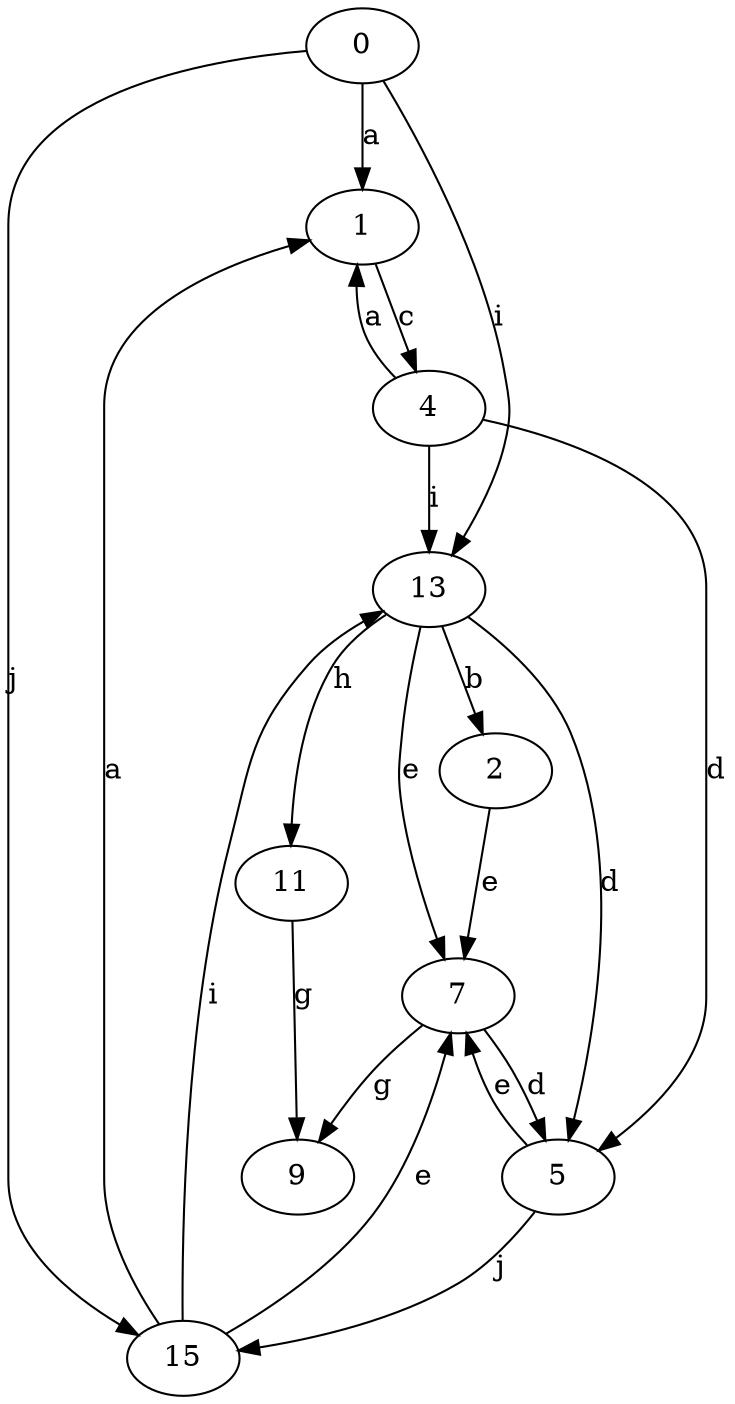 strict digraph  {
0;
1;
2;
4;
5;
7;
9;
11;
13;
15;
0 -> 1  [label=a];
0 -> 13  [label=i];
0 -> 15  [label=j];
1 -> 4  [label=c];
2 -> 7  [label=e];
4 -> 1  [label=a];
4 -> 5  [label=d];
4 -> 13  [label=i];
5 -> 7  [label=e];
5 -> 15  [label=j];
7 -> 5  [label=d];
7 -> 9  [label=g];
11 -> 9  [label=g];
13 -> 2  [label=b];
13 -> 5  [label=d];
13 -> 7  [label=e];
13 -> 11  [label=h];
15 -> 1  [label=a];
15 -> 7  [label=e];
15 -> 13  [label=i];
}
